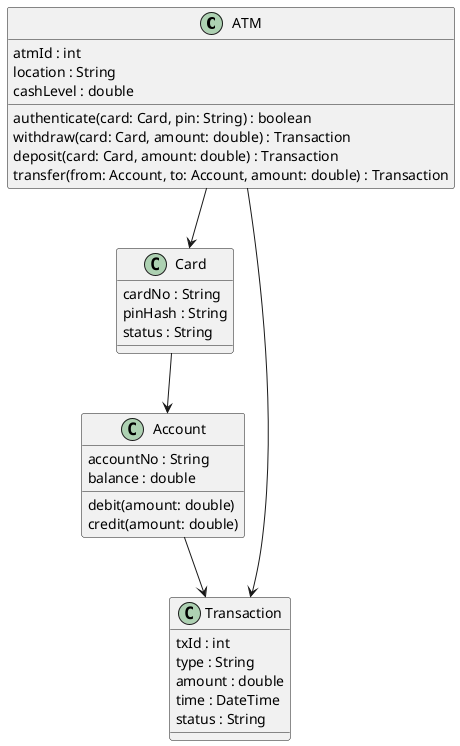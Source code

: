 @startuml class
class ATM {
    atmId : int
    location : String
    cashLevel : double
    authenticate(card: Card, pin: String) : boolean
    withdraw(card: Card, amount: double) : Transaction
    deposit(card: Card, amount: double) : Transaction
    transfer(from: Account, to: Account, amount: double) : Transaction
}

class Card {
    cardNo : String
    pinHash : String
    status : String
}

class Account {
    accountNo : String
    balance : double
    debit(amount: double)
    credit(amount: double)
}

class Transaction {
    txId : int
    type : String
    amount : double
    time : DateTime
    status : String
}

ATM --> Card
ATM --> Transaction
Card --> Account
Account --> Transaction
@enduml
